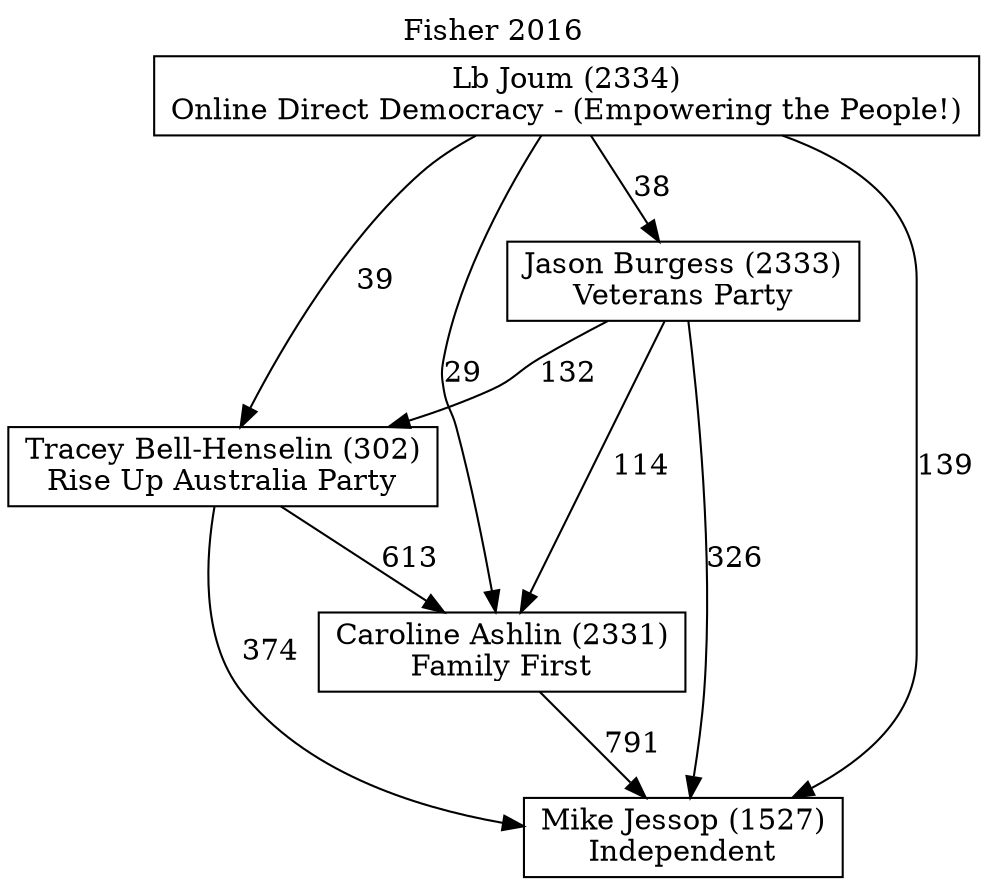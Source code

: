 // House preference flow
digraph "Mike Jessop (1527)_Fisher_2016" {
	graph [label="Fisher 2016" labelloc=t mclimit=10]
	node [shape=box]
	"Caroline Ashlin (2331)" [label="Caroline Ashlin (2331)
Family First"]
	"Jason Burgess (2333)" [label="Jason Burgess (2333)
Veterans Party"]
	"Lb Joum (2334)" [label="Lb Joum (2334)
Online Direct Democracy - (Empowering the People!)"]
	"Mike Jessop (1527)" [label="Mike Jessop (1527)
Independent"]
	"Tracey Bell-Henselin (302)" [label="Tracey Bell-Henselin (302)
Rise Up Australia Party"]
	"Caroline Ashlin (2331)" -> "Mike Jessop (1527)" [label=791]
	"Jason Burgess (2333)" -> "Caroline Ashlin (2331)" [label=114]
	"Jason Burgess (2333)" -> "Mike Jessop (1527)" [label=326]
	"Jason Burgess (2333)" -> "Tracey Bell-Henselin (302)" [label=132]
	"Lb Joum (2334)" -> "Caroline Ashlin (2331)" [label=29]
	"Lb Joum (2334)" -> "Jason Burgess (2333)" [label=38]
	"Lb Joum (2334)" -> "Mike Jessop (1527)" [label=139]
	"Lb Joum (2334)" -> "Tracey Bell-Henselin (302)" [label=39]
	"Tracey Bell-Henselin (302)" -> "Caroline Ashlin (2331)" [label=613]
	"Tracey Bell-Henselin (302)" -> "Mike Jessop (1527)" [label=374]
}

